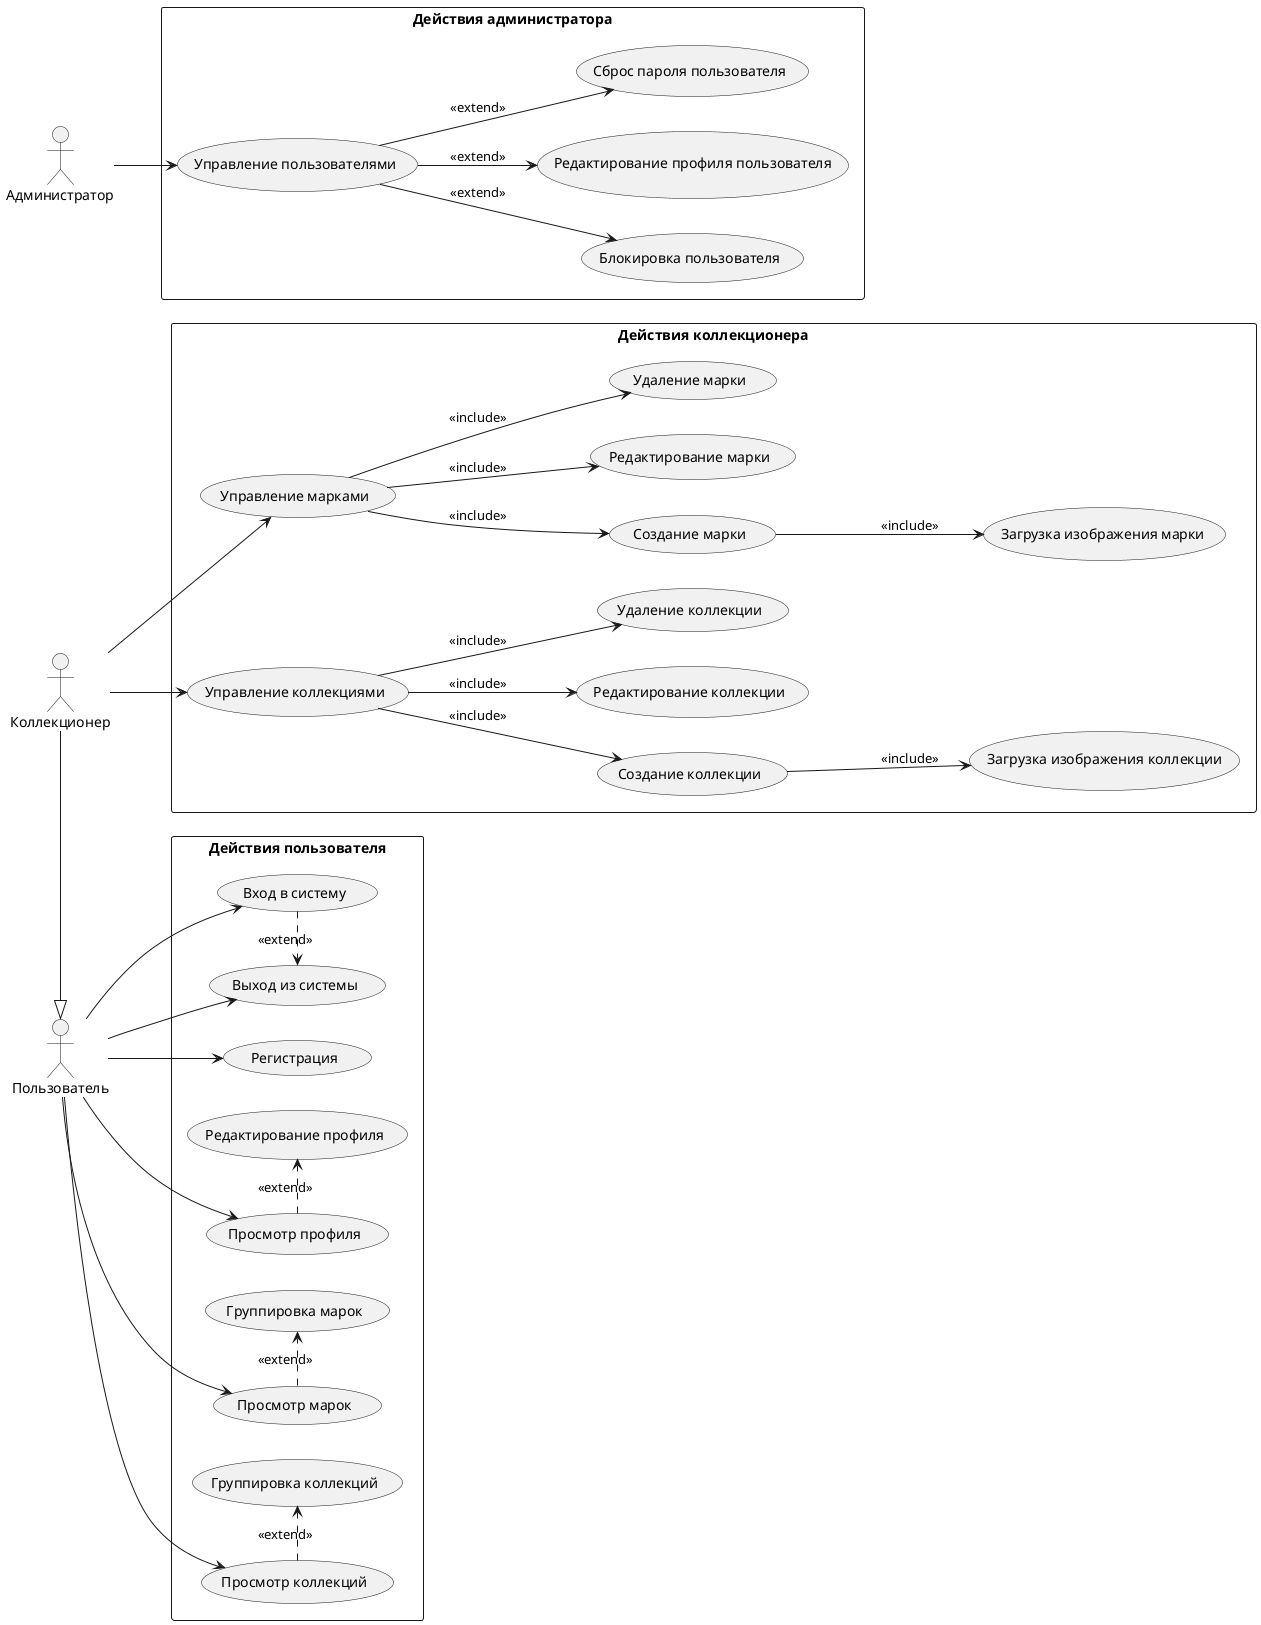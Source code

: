 @startuml
left to right direction
skinparam packageStyle rectangle

actor "Пользователь" as User
actor "Коллекционер" as Collector
actor "Администратор" as Admin

Collector -|> User

package "Действия пользователя" {
  usecase "Регистрация" as UC_Register
  usecase "Вход в систему" as UC_Login
  usecase "Выход из системы" as UC_Logout
  usecase "Просмотр профиля" as UC_ViewProfile
  usecase "Редактирование профиля" as UC_EditProfile
  usecase "Просмотр коллекций" as UC_ViewCollections
  usecase "Просмотр марок" as UC_ViewStamps
  usecase "Группировка марок" as UC_FilterSearch
  usecase "Группировка коллекций" as UC_FilterSearch2

  User --> UC_Register
  User --> UC_Login
  User --> UC_Logout
  User --> UC_ViewCollections
  User --> UC_ViewStamps
  User --> UC_ViewProfile
  UC_ViewProfile .> UC_EditProfile : <<extend>>
  UC_ViewStamps .> UC_FilterSearch : <<extend>>
  UC_ViewCollections .> UC_FilterSearch2 : <<extend>>
  UC_Login .> UC_Logout : <<extend>>
}

package "Действия коллекционера" {
  usecase "Управление коллекциями" as UC_ManageCollections
  usecase "Создание коллекции" as UC_CreateCollection
  usecase "Редактирование коллекции" as UC_EditCollection
  usecase "Удаление коллекции" as UC_DeleteCollection
  usecase "Загрузка изображения коллекции" as UC_UploadStampImage2

  usecase "Управление марками" as UC_ManageStamps
  usecase "Создание марки" as UC_CreateStamp
  usecase "Редактирование марки" as UC_EditStamp
  usecase "Удаление марки" as UC_DeleteStamp
  usecase "Загрузка изображения марки" as UC_UploadStampImage

  Collector --> UC_ManageCollections
  UC_ManageCollections --> UC_CreateCollection : <<include>>
  UC_ManageCollections --> UC_EditCollection : <<include>>
  UC_ManageCollections --> UC_DeleteCollection : <<include>>

  Collector --> UC_ManageStamps
  UC_ManageStamps --> UC_CreateStamp : <<include>>
  UC_ManageStamps --> UC_EditStamp : <<include>>
  UC_ManageStamps --> UC_DeleteStamp : <<include>>
  UC_CreateStamp --> UC_UploadStampImage : <<include>>
  UC_CreateCollection --> UC_UploadStampImage2 : <<include>>
}

package "Действия администратора" {
  usecase "Управление пользователями" as UC_ManageUsers
  usecase "Блокировка пользователя" as UC_BlockUser
  usecase "Редактирование профиля пользователя" as UC_EditUserProfile
  usecase "Сброс пароля пользователя" as UC_ResetPassword

  Admin --> UC_ManageUsers
  UC_ManageUsers --> UC_BlockUser : <<extend>>
  UC_ManageUsers --> UC_EditUserProfile : <<extend>>
  UC_ManageUsers --> UC_ResetPassword : <<extend>>
}

@enduml
